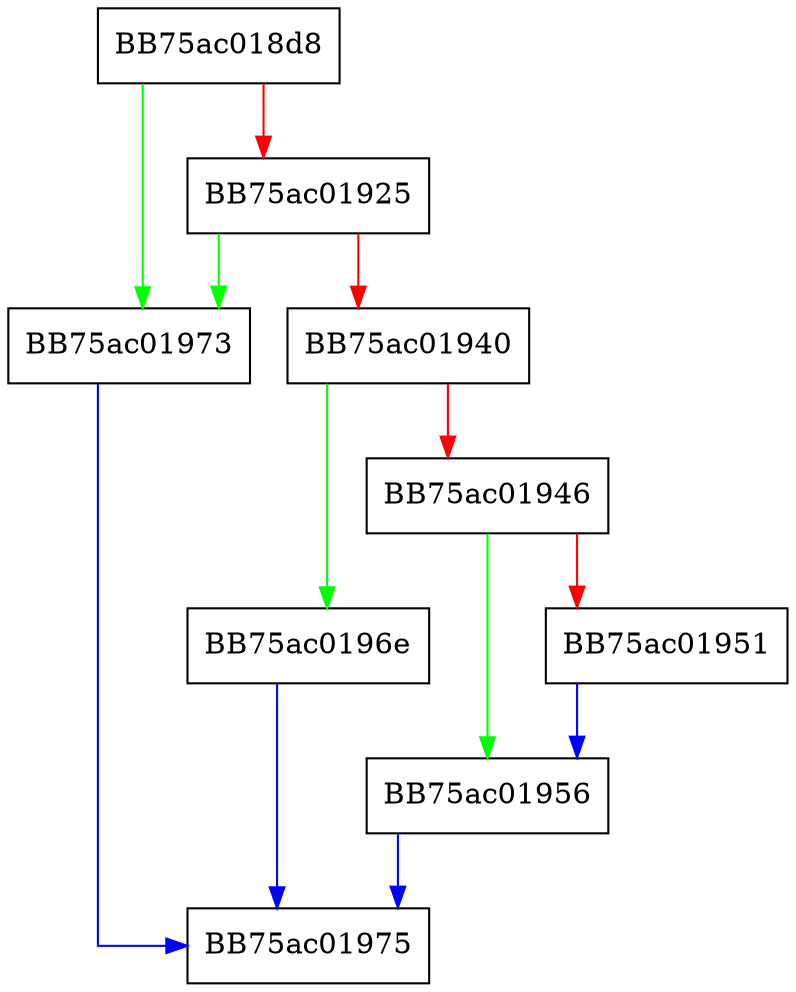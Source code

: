 digraph ZSTD_entropyCompressSeqStore {
  node [shape="box"];
  graph [splines=ortho];
  BB75ac018d8 -> BB75ac01973 [color="green"];
  BB75ac018d8 -> BB75ac01925 [color="red"];
  BB75ac01925 -> BB75ac01973 [color="green"];
  BB75ac01925 -> BB75ac01940 [color="red"];
  BB75ac01940 -> BB75ac0196e [color="green"];
  BB75ac01940 -> BB75ac01946 [color="red"];
  BB75ac01946 -> BB75ac01956 [color="green"];
  BB75ac01946 -> BB75ac01951 [color="red"];
  BB75ac01951 -> BB75ac01956 [color="blue"];
  BB75ac01956 -> BB75ac01975 [color="blue"];
  BB75ac0196e -> BB75ac01975 [color="blue"];
  BB75ac01973 -> BB75ac01975 [color="blue"];
}